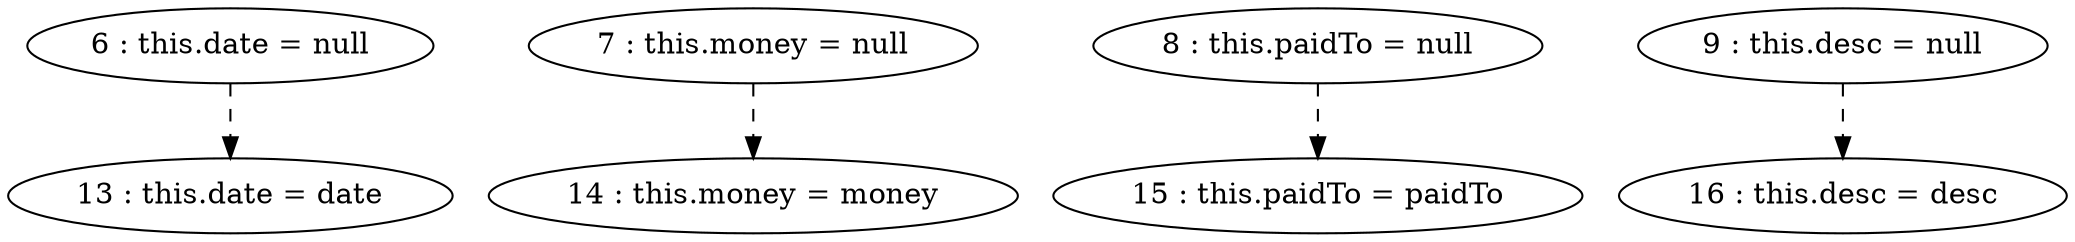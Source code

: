 digraph G {
"6 : this.date = null"
"6 : this.date = null" -> "13 : this.date = date" [style=dashed]
"7 : this.money = null"
"7 : this.money = null" -> "14 : this.money = money" [style=dashed]
"8 : this.paidTo = null"
"8 : this.paidTo = null" -> "15 : this.paidTo = paidTo" [style=dashed]
"9 : this.desc = null"
"9 : this.desc = null" -> "16 : this.desc = desc" [style=dashed]
"13 : this.date = date"
"14 : this.money = money"
"15 : this.paidTo = paidTo"
"16 : this.desc = desc"
}